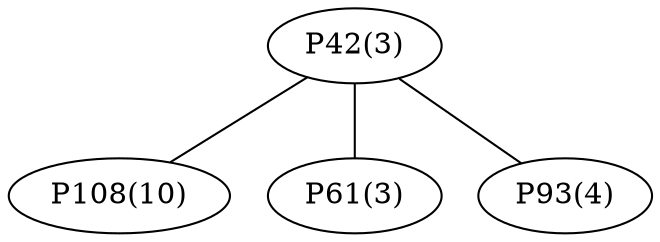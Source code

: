 graph network {
	"P42(3)";
	"P108(10)";
	"P61(3)";
	"P93(4)";
	"P42(3)" -- "P108(10)";
	"P42(3)" -- "P61(3)";
	"P42(3)" -- "P93(4)";
}